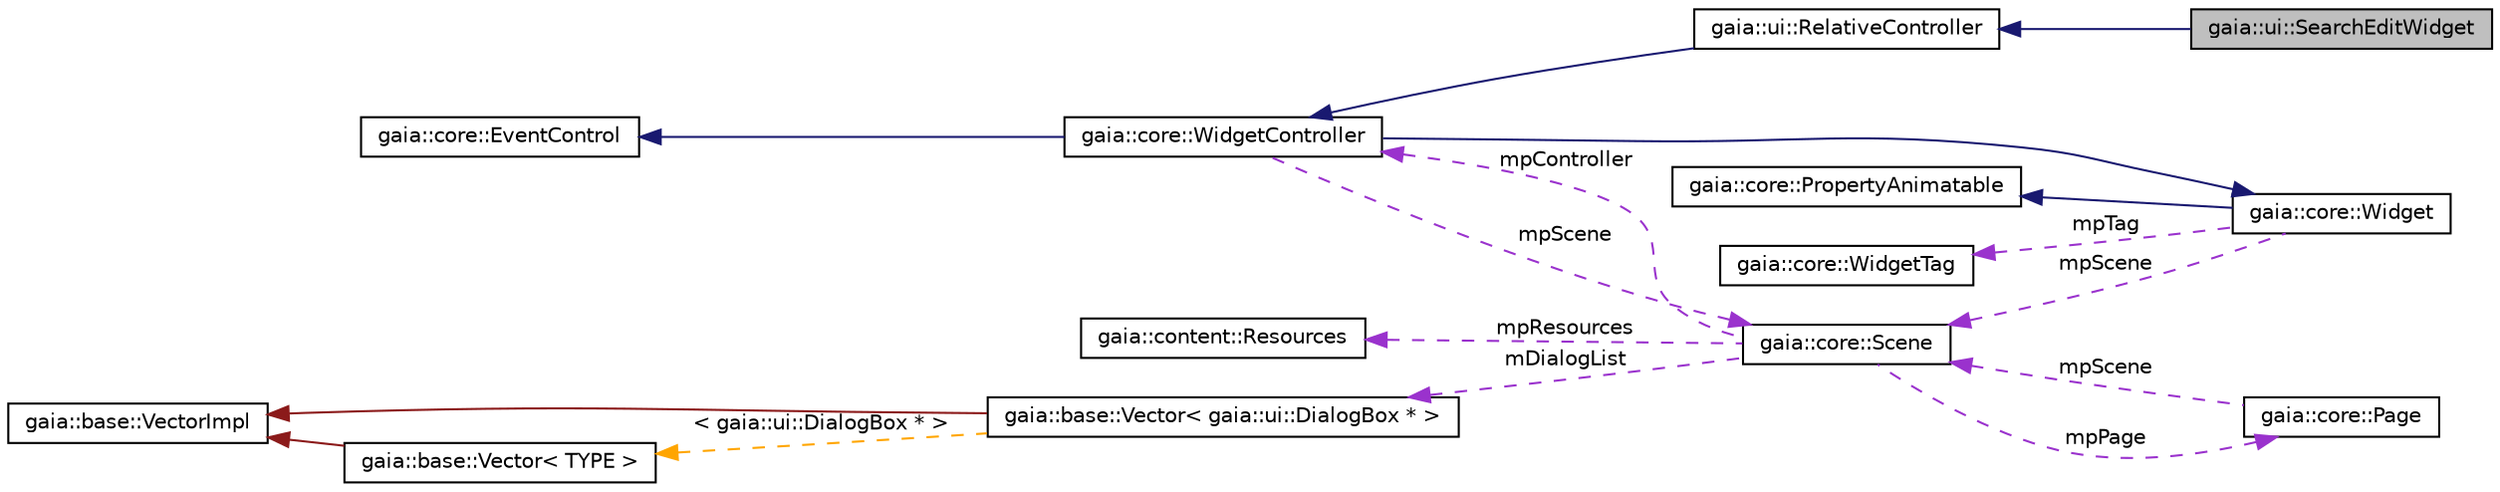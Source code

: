 digraph G
{
  edge [fontname="Helvetica",fontsize="10",labelfontname="Helvetica",labelfontsize="10"];
  node [fontname="Helvetica",fontsize="10",shape=record];
  rankdir=LR;
  Node1 [label="gaia::ui::SearchEditWidget",height=0.2,width=0.4,color="black", fillcolor="grey75", style="filled" fontcolor="black"];
  Node2 -> Node1 [dir=back,color="midnightblue",fontsize="10",style="solid",fontname="Helvetica"];
  Node2 [label="gaia::ui::RelativeController",height=0.2,width=0.4,color="black", fillcolor="white", style="filled",URL="$d8/d8a/classgaia_1_1ui_1_1_relative_controller.html",tooltip="A Layout where the positions of the children can be described in relation to each other or to the par..."];
  Node3 -> Node2 [dir=back,color="midnightblue",fontsize="10",style="solid",fontname="Helvetica"];
  Node3 [label="gaia::core::WidgetController",height=0.2,width=0.4,color="black", fillcolor="white", style="filled",URL="$db/d6c/classgaia_1_1core_1_1_widget_controller.html",tooltip="Define the default widget layout to put sets of layout in it."];
  Node4 -> Node3 [dir=back,color="midnightblue",fontsize="10",style="solid",fontname="Helvetica"];
  Node4 [label="gaia::core::Widget",height=0.2,width=0.4,color="black", fillcolor="white", style="filled",URL="$d8/dac/classgaia_1_1core_1_1_widget.html",tooltip="The Widget class is the base class of all user interface component."];
  Node5 -> Node4 [dir=back,color="midnightblue",fontsize="10",style="solid",fontname="Helvetica"];
  Node5 [label="gaia::core::PropertyAnimatable",height=0.2,width=0.4,color="black", fillcolor="white", style="filled",URL="$d0/db2/classgaia_1_1core_1_1_property_animatable.html",tooltip="Any animation object need to implement PropertyAnimatable because of setting value."];
  Node6 -> Node4 [dir=back,color="darkorchid3",fontsize="10",style="dashed",label="mpScene",fontname="Helvetica"];
  Node6 [label="gaia::core::Scene",height=0.2,width=0.4,color="black", fillcolor="white", style="filled",URL="$d5/dfb/classgaia_1_1core_1_1_scene.html",tooltip="A Scene is used to build a visual interface."];
  Node3 -> Node6 [dir=back,color="darkorchid3",fontsize="10",style="dashed",label="mpController",fontname="Helvetica"];
  Node7 -> Node6 [dir=back,color="darkorchid3",fontsize="10",style="dashed",label="mpResources",fontname="Helvetica"];
  Node7 [label="gaia::content::Resources",height=0.2,width=0.4,color="black", fillcolor="white", style="filled",URL="$de/dad/classgaia_1_1content_1_1_resources.html",tooltip="Class for accessing an application&#39;s resources."];
  Node8 -> Node6 [dir=back,color="darkorchid3",fontsize="10",style="dashed",label="mDialogList",fontname="Helvetica"];
  Node8 [label="gaia::base::Vector\< gaia::ui::DialogBox * \>",height=0.2,width=0.4,color="black", fillcolor="white", style="filled",URL="$df/d5d/classgaia_1_1base_1_1_vector.html"];
  Node9 -> Node8 [dir=back,color="firebrick4",fontsize="10",style="solid",fontname="Helvetica"];
  Node9 [label="gaia::base::VectorImpl",height=0.2,width=0.4,color="black", fillcolor="white", style="filled",URL="$d0/d21/classgaia_1_1base_1_1_vector_impl.html",tooltip="Implements vector data structure equipped with copy-on-write mechanism."];
  Node10 -> Node8 [dir=back,color="orange",fontsize="10",style="dashed",label="\< gaia::ui::DialogBox * \>",fontname="Helvetica"];
  Node10 [label="gaia::base::Vector\< TYPE \>",height=0.2,width=0.4,color="black", fillcolor="white", style="filled",URL="$df/d5d/classgaia_1_1base_1_1_vector.html",tooltip="This class implements the vector data structure."];
  Node9 -> Node10 [dir=back,color="firebrick4",fontsize="10",style="solid",fontname="Helvetica"];
  Node11 -> Node6 [dir=back,color="darkorchid3",fontsize="10",style="dashed",label="mpPage",fontname="Helvetica"];
  Node11 [label="gaia::core::Page",height=0.2,width=0.4,color="black", fillcolor="white", style="filled",URL="$db/d3f/classgaia_1_1core_1_1_page.html",tooltip="An page is a single, focused thing that the user can do."];
  Node6 -> Node11 [dir=back,color="darkorchid3",fontsize="10",style="dashed",label="mpScene",fontname="Helvetica"];
  Node12 -> Node4 [dir=back,color="darkorchid3",fontsize="10",style="dashed",label="mpTag",fontname="Helvetica"];
  Node12 [label="gaia::core::WidgetTag",height=0.2,width=0.4,color="black", fillcolor="white", style="filled",URL="$db/d88/classgaia_1_1core_1_1_widget_tag.html"];
  Node13 -> Node3 [dir=back,color="midnightblue",fontsize="10",style="solid",fontname="Helvetica"];
  Node13 [label="gaia::core::EventControl",height=0.2,width=0.4,color="black", fillcolor="white", style="filled",URL="$dd/de0/classgaia_1_1core_1_1_event_control.html",tooltip="EventControl is used to dispatch event and register listener."];
  Node6 -> Node3 [dir=back,color="darkorchid3",fontsize="10",style="dashed",label="mpScene",fontname="Helvetica"];
}
